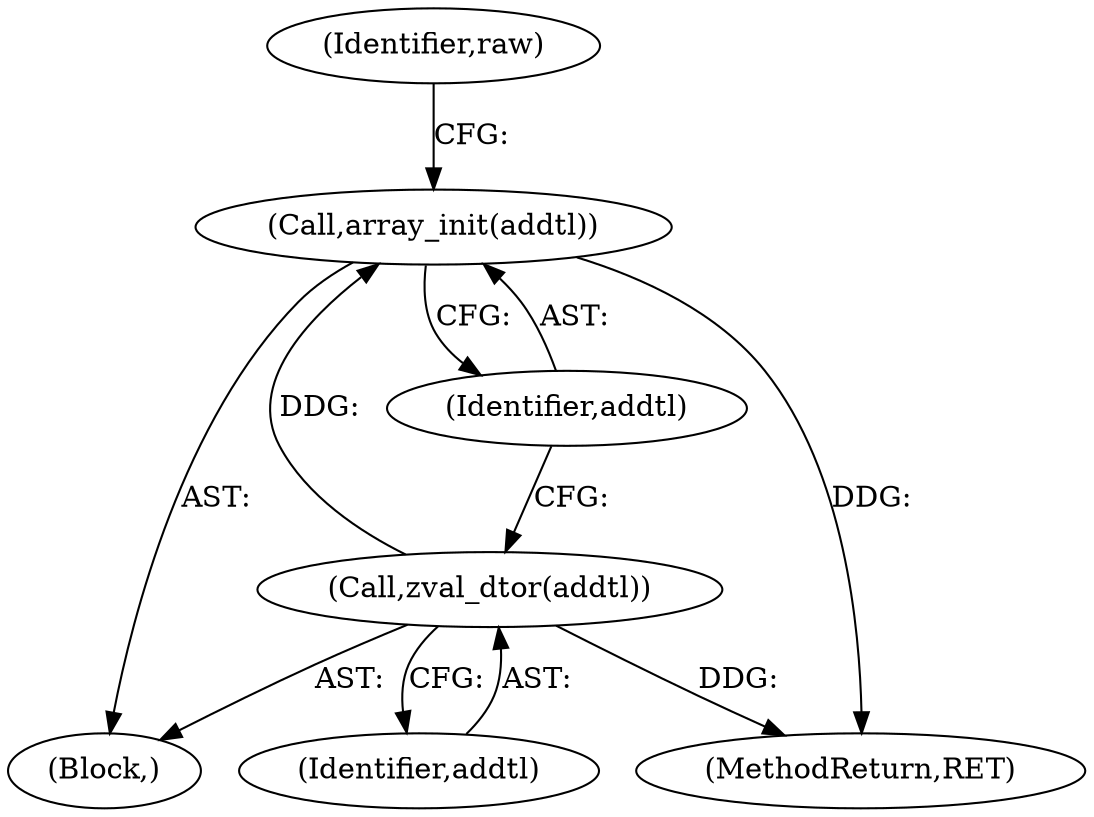 digraph "0_php-src_2fefae47716d501aec41c1102f3fd4531f070b05@pointer" {
"1000181" [label="(Call,array_init(addtl))"];
"1000179" [label="(Call,zval_dtor(addtl))"];
"1000180" [label="(Identifier,addtl)"];
"1000178" [label="(Block,)"];
"1000182" [label="(Identifier,addtl)"];
"1000613" [label="(MethodReturn,RET)"];
"1000181" [label="(Call,array_init(addtl))"];
"1000185" [label="(Identifier,raw)"];
"1000179" [label="(Call,zval_dtor(addtl))"];
"1000181" -> "1000178"  [label="AST: "];
"1000181" -> "1000182"  [label="CFG: "];
"1000182" -> "1000181"  [label="AST: "];
"1000185" -> "1000181"  [label="CFG: "];
"1000181" -> "1000613"  [label="DDG: "];
"1000179" -> "1000181"  [label="DDG: "];
"1000179" -> "1000178"  [label="AST: "];
"1000179" -> "1000180"  [label="CFG: "];
"1000180" -> "1000179"  [label="AST: "];
"1000182" -> "1000179"  [label="CFG: "];
"1000179" -> "1000613"  [label="DDG: "];
}
